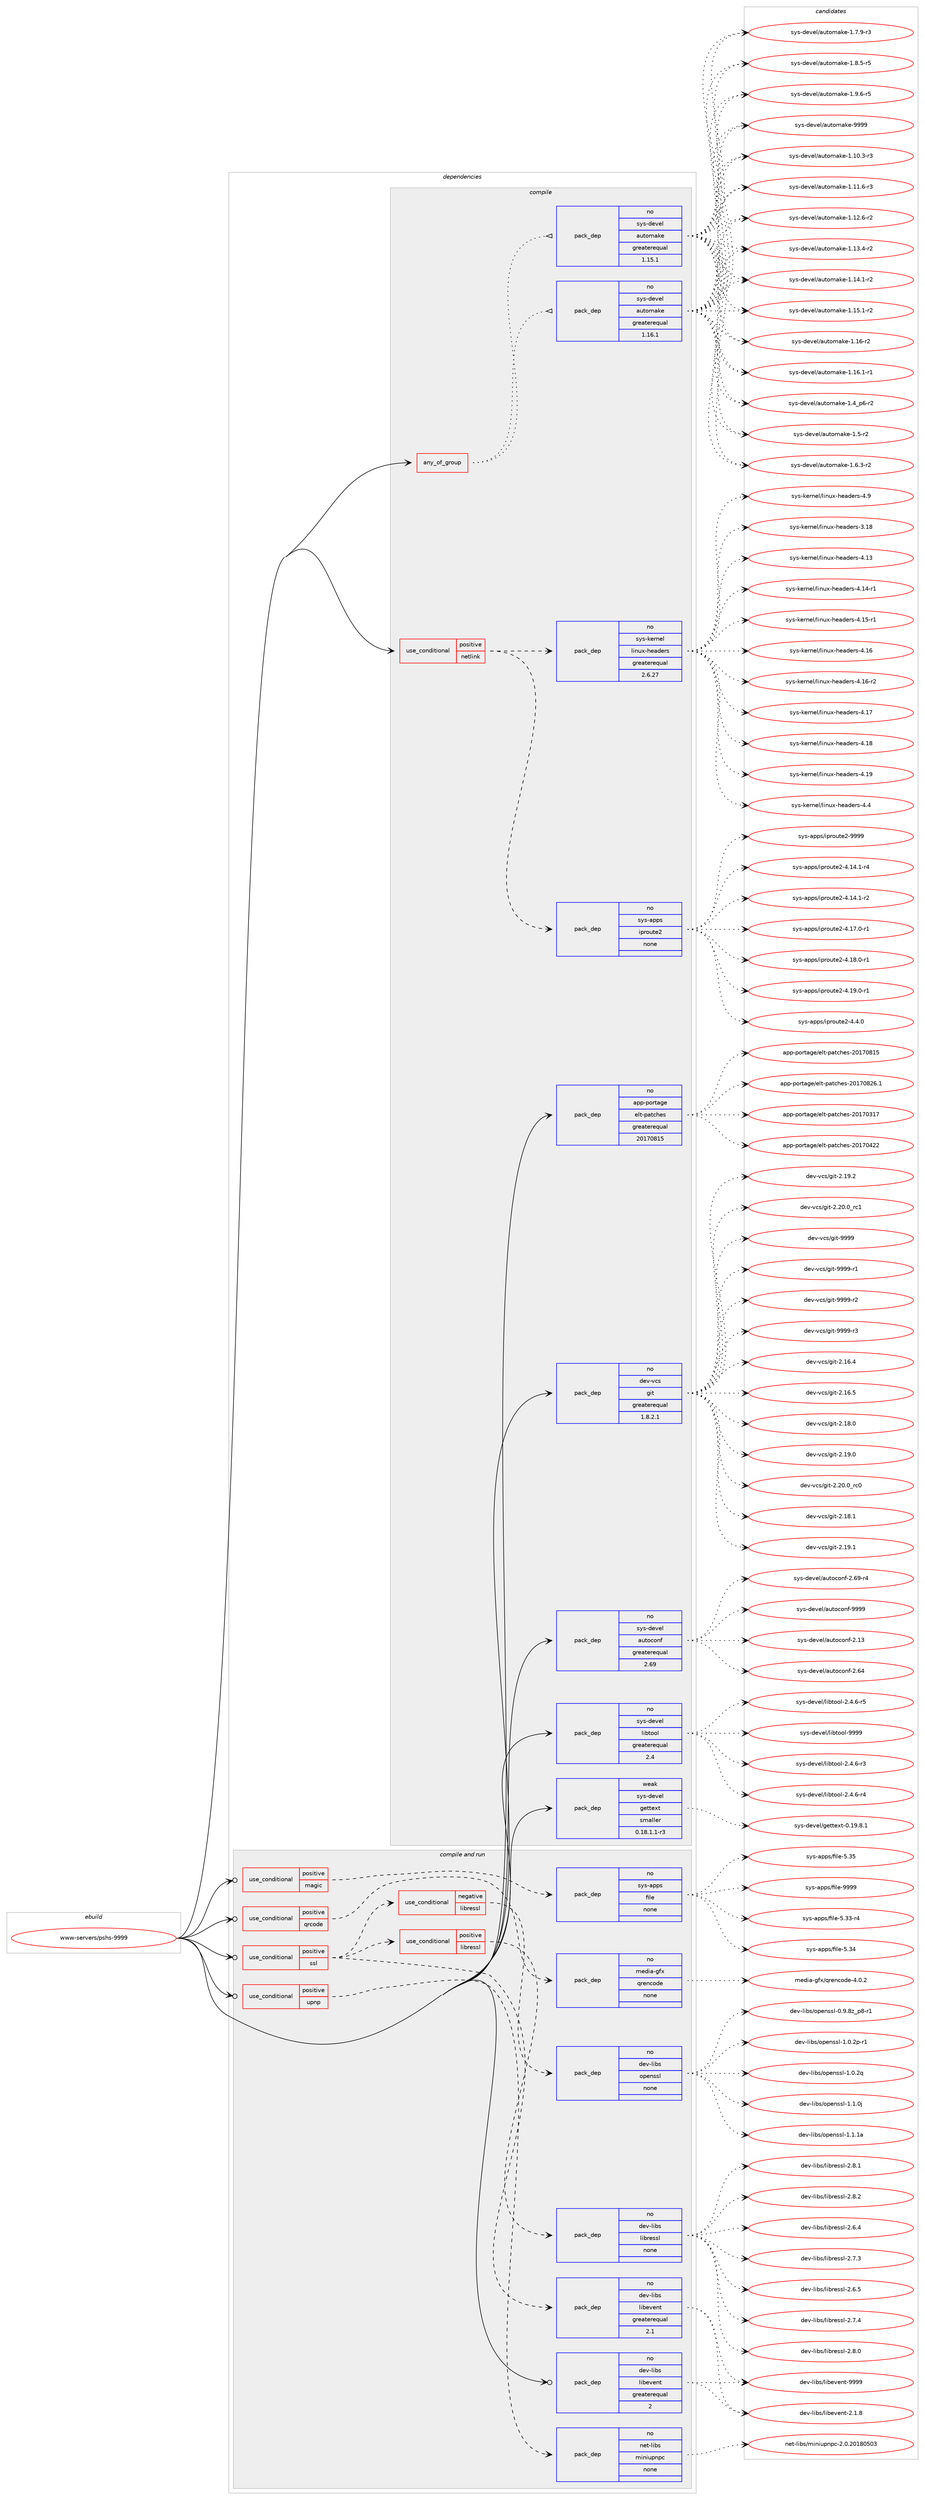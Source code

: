 digraph prolog {

# *************
# Graph options
# *************

newrank=true;
concentrate=true;
compound=true;
graph [rankdir=LR,fontname=Helvetica,fontsize=10,ranksep=1.5];#, ranksep=2.5, nodesep=0.2];
edge  [arrowhead=vee];
node  [fontname=Helvetica,fontsize=10];

# **********
# The ebuild
# **********

subgraph cluster_leftcol {
color=gray;
rank=same;
label=<<i>ebuild</i>>;
id [label="www-servers/pshs-9999", color=red, width=4, href="../www-servers/pshs-9999.svg"];
}

# ****************
# The dependencies
# ****************

subgraph cluster_midcol {
color=gray;
label=<<i>dependencies</i>>;
subgraph cluster_compile {
fillcolor="#eeeeee";
style=filled;
label=<<i>compile</i>>;
subgraph any194 {
dependency8363 [label=<<TABLE BORDER="0" CELLBORDER="1" CELLSPACING="0" CELLPADDING="4"><TR><TD CELLPADDING="10">any_of_group</TD></TR></TABLE>>, shape=none, color=red];subgraph pack6597 {
dependency8364 [label=<<TABLE BORDER="0" CELLBORDER="1" CELLSPACING="0" CELLPADDING="4" WIDTH="220"><TR><TD ROWSPAN="6" CELLPADDING="30">pack_dep</TD></TR><TR><TD WIDTH="110">no</TD></TR><TR><TD>sys-devel</TD></TR><TR><TD>automake</TD></TR><TR><TD>greaterequal</TD></TR><TR><TD>1.16.1</TD></TR></TABLE>>, shape=none, color=blue];
}
dependency8363:e -> dependency8364:w [weight=20,style="dotted",arrowhead="oinv"];
subgraph pack6598 {
dependency8365 [label=<<TABLE BORDER="0" CELLBORDER="1" CELLSPACING="0" CELLPADDING="4" WIDTH="220"><TR><TD ROWSPAN="6" CELLPADDING="30">pack_dep</TD></TR><TR><TD WIDTH="110">no</TD></TR><TR><TD>sys-devel</TD></TR><TR><TD>automake</TD></TR><TR><TD>greaterequal</TD></TR><TR><TD>1.15.1</TD></TR></TABLE>>, shape=none, color=blue];
}
dependency8363:e -> dependency8365:w [weight=20,style="dotted",arrowhead="oinv"];
}
id:e -> dependency8363:w [weight=20,style="solid",arrowhead="vee"];
subgraph cond1563 {
dependency8366 [label=<<TABLE BORDER="0" CELLBORDER="1" CELLSPACING="0" CELLPADDING="4"><TR><TD ROWSPAN="3" CELLPADDING="10">use_conditional</TD></TR><TR><TD>positive</TD></TR><TR><TD>netlink</TD></TR></TABLE>>, shape=none, color=red];
subgraph pack6599 {
dependency8367 [label=<<TABLE BORDER="0" CELLBORDER="1" CELLSPACING="0" CELLPADDING="4" WIDTH="220"><TR><TD ROWSPAN="6" CELLPADDING="30">pack_dep</TD></TR><TR><TD WIDTH="110">no</TD></TR><TR><TD>sys-apps</TD></TR><TR><TD>iproute2</TD></TR><TR><TD>none</TD></TR><TR><TD></TD></TR></TABLE>>, shape=none, color=blue];
}
dependency8366:e -> dependency8367:w [weight=20,style="dashed",arrowhead="vee"];
subgraph pack6600 {
dependency8368 [label=<<TABLE BORDER="0" CELLBORDER="1" CELLSPACING="0" CELLPADDING="4" WIDTH="220"><TR><TD ROWSPAN="6" CELLPADDING="30">pack_dep</TD></TR><TR><TD WIDTH="110">no</TD></TR><TR><TD>sys-kernel</TD></TR><TR><TD>linux-headers</TD></TR><TR><TD>greaterequal</TD></TR><TR><TD>2.6.27</TD></TR></TABLE>>, shape=none, color=blue];
}
dependency8366:e -> dependency8368:w [weight=20,style="dashed",arrowhead="vee"];
}
id:e -> dependency8366:w [weight=20,style="solid",arrowhead="vee"];
subgraph pack6601 {
dependency8369 [label=<<TABLE BORDER="0" CELLBORDER="1" CELLSPACING="0" CELLPADDING="4" WIDTH="220"><TR><TD ROWSPAN="6" CELLPADDING="30">pack_dep</TD></TR><TR><TD WIDTH="110">no</TD></TR><TR><TD>app-portage</TD></TR><TR><TD>elt-patches</TD></TR><TR><TD>greaterequal</TD></TR><TR><TD>20170815</TD></TR></TABLE>>, shape=none, color=blue];
}
id:e -> dependency8369:w [weight=20,style="solid",arrowhead="vee"];
subgraph pack6602 {
dependency8370 [label=<<TABLE BORDER="0" CELLBORDER="1" CELLSPACING="0" CELLPADDING="4" WIDTH="220"><TR><TD ROWSPAN="6" CELLPADDING="30">pack_dep</TD></TR><TR><TD WIDTH="110">no</TD></TR><TR><TD>dev-vcs</TD></TR><TR><TD>git</TD></TR><TR><TD>greaterequal</TD></TR><TR><TD>1.8.2.1</TD></TR></TABLE>>, shape=none, color=blue];
}
id:e -> dependency8370:w [weight=20,style="solid",arrowhead="vee"];
subgraph pack6603 {
dependency8371 [label=<<TABLE BORDER="0" CELLBORDER="1" CELLSPACING="0" CELLPADDING="4" WIDTH="220"><TR><TD ROWSPAN="6" CELLPADDING="30">pack_dep</TD></TR><TR><TD WIDTH="110">no</TD></TR><TR><TD>sys-devel</TD></TR><TR><TD>autoconf</TD></TR><TR><TD>greaterequal</TD></TR><TR><TD>2.69</TD></TR></TABLE>>, shape=none, color=blue];
}
id:e -> dependency8371:w [weight=20,style="solid",arrowhead="vee"];
subgraph pack6604 {
dependency8372 [label=<<TABLE BORDER="0" CELLBORDER="1" CELLSPACING="0" CELLPADDING="4" WIDTH="220"><TR><TD ROWSPAN="6" CELLPADDING="30">pack_dep</TD></TR><TR><TD WIDTH="110">no</TD></TR><TR><TD>sys-devel</TD></TR><TR><TD>libtool</TD></TR><TR><TD>greaterequal</TD></TR><TR><TD>2.4</TD></TR></TABLE>>, shape=none, color=blue];
}
id:e -> dependency8372:w [weight=20,style="solid",arrowhead="vee"];
subgraph pack6605 {
dependency8373 [label=<<TABLE BORDER="0" CELLBORDER="1" CELLSPACING="0" CELLPADDING="4" WIDTH="220"><TR><TD ROWSPAN="6" CELLPADDING="30">pack_dep</TD></TR><TR><TD WIDTH="110">weak</TD></TR><TR><TD>sys-devel</TD></TR><TR><TD>gettext</TD></TR><TR><TD>smaller</TD></TR><TR><TD>0.18.1.1-r3</TD></TR></TABLE>>, shape=none, color=blue];
}
id:e -> dependency8373:w [weight=20,style="solid",arrowhead="vee"];
}
subgraph cluster_compileandrun {
fillcolor="#eeeeee";
style=filled;
label=<<i>compile and run</i>>;
subgraph cond1564 {
dependency8374 [label=<<TABLE BORDER="0" CELLBORDER="1" CELLSPACING="0" CELLPADDING="4"><TR><TD ROWSPAN="3" CELLPADDING="10">use_conditional</TD></TR><TR><TD>positive</TD></TR><TR><TD>magic</TD></TR></TABLE>>, shape=none, color=red];
subgraph pack6606 {
dependency8375 [label=<<TABLE BORDER="0" CELLBORDER="1" CELLSPACING="0" CELLPADDING="4" WIDTH="220"><TR><TD ROWSPAN="6" CELLPADDING="30">pack_dep</TD></TR><TR><TD WIDTH="110">no</TD></TR><TR><TD>sys-apps</TD></TR><TR><TD>file</TD></TR><TR><TD>none</TD></TR><TR><TD></TD></TR></TABLE>>, shape=none, color=blue];
}
dependency8374:e -> dependency8375:w [weight=20,style="dashed",arrowhead="vee"];
}
id:e -> dependency8374:w [weight=20,style="solid",arrowhead="odotvee"];
subgraph cond1565 {
dependency8376 [label=<<TABLE BORDER="0" CELLBORDER="1" CELLSPACING="0" CELLPADDING="4"><TR><TD ROWSPAN="3" CELLPADDING="10">use_conditional</TD></TR><TR><TD>positive</TD></TR><TR><TD>qrcode</TD></TR></TABLE>>, shape=none, color=red];
subgraph pack6607 {
dependency8377 [label=<<TABLE BORDER="0" CELLBORDER="1" CELLSPACING="0" CELLPADDING="4" WIDTH="220"><TR><TD ROWSPAN="6" CELLPADDING="30">pack_dep</TD></TR><TR><TD WIDTH="110">no</TD></TR><TR><TD>media-gfx</TD></TR><TR><TD>qrencode</TD></TR><TR><TD>none</TD></TR><TR><TD></TD></TR></TABLE>>, shape=none, color=blue];
}
dependency8376:e -> dependency8377:w [weight=20,style="dashed",arrowhead="vee"];
}
id:e -> dependency8376:w [weight=20,style="solid",arrowhead="odotvee"];
subgraph cond1566 {
dependency8378 [label=<<TABLE BORDER="0" CELLBORDER="1" CELLSPACING="0" CELLPADDING="4"><TR><TD ROWSPAN="3" CELLPADDING="10">use_conditional</TD></TR><TR><TD>positive</TD></TR><TR><TD>ssl</TD></TR></TABLE>>, shape=none, color=red];
subgraph pack6608 {
dependency8379 [label=<<TABLE BORDER="0" CELLBORDER="1" CELLSPACING="0" CELLPADDING="4" WIDTH="220"><TR><TD ROWSPAN="6" CELLPADDING="30">pack_dep</TD></TR><TR><TD WIDTH="110">no</TD></TR><TR><TD>dev-libs</TD></TR><TR><TD>libevent</TD></TR><TR><TD>greaterequal</TD></TR><TR><TD>2.1</TD></TR></TABLE>>, shape=none, color=blue];
}
dependency8378:e -> dependency8379:w [weight=20,style="dashed",arrowhead="vee"];
subgraph cond1567 {
dependency8380 [label=<<TABLE BORDER="0" CELLBORDER="1" CELLSPACING="0" CELLPADDING="4"><TR><TD ROWSPAN="3" CELLPADDING="10">use_conditional</TD></TR><TR><TD>negative</TD></TR><TR><TD>libressl</TD></TR></TABLE>>, shape=none, color=red];
subgraph pack6609 {
dependency8381 [label=<<TABLE BORDER="0" CELLBORDER="1" CELLSPACING="0" CELLPADDING="4" WIDTH="220"><TR><TD ROWSPAN="6" CELLPADDING="30">pack_dep</TD></TR><TR><TD WIDTH="110">no</TD></TR><TR><TD>dev-libs</TD></TR><TR><TD>openssl</TD></TR><TR><TD>none</TD></TR><TR><TD></TD></TR></TABLE>>, shape=none, color=blue];
}
dependency8380:e -> dependency8381:w [weight=20,style="dashed",arrowhead="vee"];
}
dependency8378:e -> dependency8380:w [weight=20,style="dashed",arrowhead="vee"];
subgraph cond1568 {
dependency8382 [label=<<TABLE BORDER="0" CELLBORDER="1" CELLSPACING="0" CELLPADDING="4"><TR><TD ROWSPAN="3" CELLPADDING="10">use_conditional</TD></TR><TR><TD>positive</TD></TR><TR><TD>libressl</TD></TR></TABLE>>, shape=none, color=red];
subgraph pack6610 {
dependency8383 [label=<<TABLE BORDER="0" CELLBORDER="1" CELLSPACING="0" CELLPADDING="4" WIDTH="220"><TR><TD ROWSPAN="6" CELLPADDING="30">pack_dep</TD></TR><TR><TD WIDTH="110">no</TD></TR><TR><TD>dev-libs</TD></TR><TR><TD>libressl</TD></TR><TR><TD>none</TD></TR><TR><TD></TD></TR></TABLE>>, shape=none, color=blue];
}
dependency8382:e -> dependency8383:w [weight=20,style="dashed",arrowhead="vee"];
}
dependency8378:e -> dependency8382:w [weight=20,style="dashed",arrowhead="vee"];
}
id:e -> dependency8378:w [weight=20,style="solid",arrowhead="odotvee"];
subgraph cond1569 {
dependency8384 [label=<<TABLE BORDER="0" CELLBORDER="1" CELLSPACING="0" CELLPADDING="4"><TR><TD ROWSPAN="3" CELLPADDING="10">use_conditional</TD></TR><TR><TD>positive</TD></TR><TR><TD>upnp</TD></TR></TABLE>>, shape=none, color=red];
subgraph pack6611 {
dependency8385 [label=<<TABLE BORDER="0" CELLBORDER="1" CELLSPACING="0" CELLPADDING="4" WIDTH="220"><TR><TD ROWSPAN="6" CELLPADDING="30">pack_dep</TD></TR><TR><TD WIDTH="110">no</TD></TR><TR><TD>net-libs</TD></TR><TR><TD>miniupnpc</TD></TR><TR><TD>none</TD></TR><TR><TD></TD></TR></TABLE>>, shape=none, color=blue];
}
dependency8384:e -> dependency8385:w [weight=20,style="dashed",arrowhead="vee"];
}
id:e -> dependency8384:w [weight=20,style="solid",arrowhead="odotvee"];
subgraph pack6612 {
dependency8386 [label=<<TABLE BORDER="0" CELLBORDER="1" CELLSPACING="0" CELLPADDING="4" WIDTH="220"><TR><TD ROWSPAN="6" CELLPADDING="30">pack_dep</TD></TR><TR><TD WIDTH="110">no</TD></TR><TR><TD>dev-libs</TD></TR><TR><TD>libevent</TD></TR><TR><TD>greaterequal</TD></TR><TR><TD>2</TD></TR></TABLE>>, shape=none, color=blue];
}
id:e -> dependency8386:w [weight=20,style="solid",arrowhead="odotvee"];
}
subgraph cluster_run {
fillcolor="#eeeeee";
style=filled;
label=<<i>run</i>>;
}
}

# **************
# The candidates
# **************

subgraph cluster_choices {
rank=same;
color=gray;
label=<<i>candidates</i>>;

subgraph choice6597 {
color=black;
nodesep=1;
choice11512111545100101118101108479711711611110997107101454946494846514511451 [label="sys-devel/automake-1.10.3-r3", color=red, width=4,href="../sys-devel/automake-1.10.3-r3.svg"];
choice11512111545100101118101108479711711611110997107101454946494946544511451 [label="sys-devel/automake-1.11.6-r3", color=red, width=4,href="../sys-devel/automake-1.11.6-r3.svg"];
choice11512111545100101118101108479711711611110997107101454946495046544511450 [label="sys-devel/automake-1.12.6-r2", color=red, width=4,href="../sys-devel/automake-1.12.6-r2.svg"];
choice11512111545100101118101108479711711611110997107101454946495146524511450 [label="sys-devel/automake-1.13.4-r2", color=red, width=4,href="../sys-devel/automake-1.13.4-r2.svg"];
choice11512111545100101118101108479711711611110997107101454946495246494511450 [label="sys-devel/automake-1.14.1-r2", color=red, width=4,href="../sys-devel/automake-1.14.1-r2.svg"];
choice11512111545100101118101108479711711611110997107101454946495346494511450 [label="sys-devel/automake-1.15.1-r2", color=red, width=4,href="../sys-devel/automake-1.15.1-r2.svg"];
choice1151211154510010111810110847971171161111099710710145494649544511450 [label="sys-devel/automake-1.16-r2", color=red, width=4,href="../sys-devel/automake-1.16-r2.svg"];
choice11512111545100101118101108479711711611110997107101454946495446494511449 [label="sys-devel/automake-1.16.1-r1", color=red, width=4,href="../sys-devel/automake-1.16.1-r1.svg"];
choice115121115451001011181011084797117116111109971071014549465295112544511450 [label="sys-devel/automake-1.4_p6-r2", color=red, width=4,href="../sys-devel/automake-1.4_p6-r2.svg"];
choice11512111545100101118101108479711711611110997107101454946534511450 [label="sys-devel/automake-1.5-r2", color=red, width=4,href="../sys-devel/automake-1.5-r2.svg"];
choice115121115451001011181011084797117116111109971071014549465446514511450 [label="sys-devel/automake-1.6.3-r2", color=red, width=4,href="../sys-devel/automake-1.6.3-r2.svg"];
choice115121115451001011181011084797117116111109971071014549465546574511451 [label="sys-devel/automake-1.7.9-r3", color=red, width=4,href="../sys-devel/automake-1.7.9-r3.svg"];
choice115121115451001011181011084797117116111109971071014549465646534511453 [label="sys-devel/automake-1.8.5-r5", color=red, width=4,href="../sys-devel/automake-1.8.5-r5.svg"];
choice115121115451001011181011084797117116111109971071014549465746544511453 [label="sys-devel/automake-1.9.6-r5", color=red, width=4,href="../sys-devel/automake-1.9.6-r5.svg"];
choice115121115451001011181011084797117116111109971071014557575757 [label="sys-devel/automake-9999", color=red, width=4,href="../sys-devel/automake-9999.svg"];
dependency8364:e -> choice11512111545100101118101108479711711611110997107101454946494846514511451:w [style=dotted,weight="100"];
dependency8364:e -> choice11512111545100101118101108479711711611110997107101454946494946544511451:w [style=dotted,weight="100"];
dependency8364:e -> choice11512111545100101118101108479711711611110997107101454946495046544511450:w [style=dotted,weight="100"];
dependency8364:e -> choice11512111545100101118101108479711711611110997107101454946495146524511450:w [style=dotted,weight="100"];
dependency8364:e -> choice11512111545100101118101108479711711611110997107101454946495246494511450:w [style=dotted,weight="100"];
dependency8364:e -> choice11512111545100101118101108479711711611110997107101454946495346494511450:w [style=dotted,weight="100"];
dependency8364:e -> choice1151211154510010111810110847971171161111099710710145494649544511450:w [style=dotted,weight="100"];
dependency8364:e -> choice11512111545100101118101108479711711611110997107101454946495446494511449:w [style=dotted,weight="100"];
dependency8364:e -> choice115121115451001011181011084797117116111109971071014549465295112544511450:w [style=dotted,weight="100"];
dependency8364:e -> choice11512111545100101118101108479711711611110997107101454946534511450:w [style=dotted,weight="100"];
dependency8364:e -> choice115121115451001011181011084797117116111109971071014549465446514511450:w [style=dotted,weight="100"];
dependency8364:e -> choice115121115451001011181011084797117116111109971071014549465546574511451:w [style=dotted,weight="100"];
dependency8364:e -> choice115121115451001011181011084797117116111109971071014549465646534511453:w [style=dotted,weight="100"];
dependency8364:e -> choice115121115451001011181011084797117116111109971071014549465746544511453:w [style=dotted,weight="100"];
dependency8364:e -> choice115121115451001011181011084797117116111109971071014557575757:w [style=dotted,weight="100"];
}
subgraph choice6598 {
color=black;
nodesep=1;
choice11512111545100101118101108479711711611110997107101454946494846514511451 [label="sys-devel/automake-1.10.3-r3", color=red, width=4,href="../sys-devel/automake-1.10.3-r3.svg"];
choice11512111545100101118101108479711711611110997107101454946494946544511451 [label="sys-devel/automake-1.11.6-r3", color=red, width=4,href="../sys-devel/automake-1.11.6-r3.svg"];
choice11512111545100101118101108479711711611110997107101454946495046544511450 [label="sys-devel/automake-1.12.6-r2", color=red, width=4,href="../sys-devel/automake-1.12.6-r2.svg"];
choice11512111545100101118101108479711711611110997107101454946495146524511450 [label="sys-devel/automake-1.13.4-r2", color=red, width=4,href="../sys-devel/automake-1.13.4-r2.svg"];
choice11512111545100101118101108479711711611110997107101454946495246494511450 [label="sys-devel/automake-1.14.1-r2", color=red, width=4,href="../sys-devel/automake-1.14.1-r2.svg"];
choice11512111545100101118101108479711711611110997107101454946495346494511450 [label="sys-devel/automake-1.15.1-r2", color=red, width=4,href="../sys-devel/automake-1.15.1-r2.svg"];
choice1151211154510010111810110847971171161111099710710145494649544511450 [label="sys-devel/automake-1.16-r2", color=red, width=4,href="../sys-devel/automake-1.16-r2.svg"];
choice11512111545100101118101108479711711611110997107101454946495446494511449 [label="sys-devel/automake-1.16.1-r1", color=red, width=4,href="../sys-devel/automake-1.16.1-r1.svg"];
choice115121115451001011181011084797117116111109971071014549465295112544511450 [label="sys-devel/automake-1.4_p6-r2", color=red, width=4,href="../sys-devel/automake-1.4_p6-r2.svg"];
choice11512111545100101118101108479711711611110997107101454946534511450 [label="sys-devel/automake-1.5-r2", color=red, width=4,href="../sys-devel/automake-1.5-r2.svg"];
choice115121115451001011181011084797117116111109971071014549465446514511450 [label="sys-devel/automake-1.6.3-r2", color=red, width=4,href="../sys-devel/automake-1.6.3-r2.svg"];
choice115121115451001011181011084797117116111109971071014549465546574511451 [label="sys-devel/automake-1.7.9-r3", color=red, width=4,href="../sys-devel/automake-1.7.9-r3.svg"];
choice115121115451001011181011084797117116111109971071014549465646534511453 [label="sys-devel/automake-1.8.5-r5", color=red, width=4,href="../sys-devel/automake-1.8.5-r5.svg"];
choice115121115451001011181011084797117116111109971071014549465746544511453 [label="sys-devel/automake-1.9.6-r5", color=red, width=4,href="../sys-devel/automake-1.9.6-r5.svg"];
choice115121115451001011181011084797117116111109971071014557575757 [label="sys-devel/automake-9999", color=red, width=4,href="../sys-devel/automake-9999.svg"];
dependency8365:e -> choice11512111545100101118101108479711711611110997107101454946494846514511451:w [style=dotted,weight="100"];
dependency8365:e -> choice11512111545100101118101108479711711611110997107101454946494946544511451:w [style=dotted,weight="100"];
dependency8365:e -> choice11512111545100101118101108479711711611110997107101454946495046544511450:w [style=dotted,weight="100"];
dependency8365:e -> choice11512111545100101118101108479711711611110997107101454946495146524511450:w [style=dotted,weight="100"];
dependency8365:e -> choice11512111545100101118101108479711711611110997107101454946495246494511450:w [style=dotted,weight="100"];
dependency8365:e -> choice11512111545100101118101108479711711611110997107101454946495346494511450:w [style=dotted,weight="100"];
dependency8365:e -> choice1151211154510010111810110847971171161111099710710145494649544511450:w [style=dotted,weight="100"];
dependency8365:e -> choice11512111545100101118101108479711711611110997107101454946495446494511449:w [style=dotted,weight="100"];
dependency8365:e -> choice115121115451001011181011084797117116111109971071014549465295112544511450:w [style=dotted,weight="100"];
dependency8365:e -> choice11512111545100101118101108479711711611110997107101454946534511450:w [style=dotted,weight="100"];
dependency8365:e -> choice115121115451001011181011084797117116111109971071014549465446514511450:w [style=dotted,weight="100"];
dependency8365:e -> choice115121115451001011181011084797117116111109971071014549465546574511451:w [style=dotted,weight="100"];
dependency8365:e -> choice115121115451001011181011084797117116111109971071014549465646534511453:w [style=dotted,weight="100"];
dependency8365:e -> choice115121115451001011181011084797117116111109971071014549465746544511453:w [style=dotted,weight="100"];
dependency8365:e -> choice115121115451001011181011084797117116111109971071014557575757:w [style=dotted,weight="100"];
}
subgraph choice6599 {
color=black;
nodesep=1;
choice11512111545971121121154710511211411111711610150455246495246494511452 [label="sys-apps/iproute2-4.14.1-r4", color=red, width=4,href="../sys-apps/iproute2-4.14.1-r4.svg"];
choice11512111545971121121154710511211411111711610150455246495246494511450 [label="sys-apps/iproute2-4.14.1-r2", color=red, width=4,href="../sys-apps/iproute2-4.14.1-r2.svg"];
choice11512111545971121121154710511211411111711610150455246495546484511449 [label="sys-apps/iproute2-4.17.0-r1", color=red, width=4,href="../sys-apps/iproute2-4.17.0-r1.svg"];
choice11512111545971121121154710511211411111711610150455246495646484511449 [label="sys-apps/iproute2-4.18.0-r1", color=red, width=4,href="../sys-apps/iproute2-4.18.0-r1.svg"];
choice11512111545971121121154710511211411111711610150455246495746484511449 [label="sys-apps/iproute2-4.19.0-r1", color=red, width=4,href="../sys-apps/iproute2-4.19.0-r1.svg"];
choice11512111545971121121154710511211411111711610150455246524648 [label="sys-apps/iproute2-4.4.0", color=red, width=4,href="../sys-apps/iproute2-4.4.0.svg"];
choice115121115459711211211547105112114111117116101504557575757 [label="sys-apps/iproute2-9999", color=red, width=4,href="../sys-apps/iproute2-9999.svg"];
dependency8367:e -> choice11512111545971121121154710511211411111711610150455246495246494511452:w [style=dotted,weight="100"];
dependency8367:e -> choice11512111545971121121154710511211411111711610150455246495246494511450:w [style=dotted,weight="100"];
dependency8367:e -> choice11512111545971121121154710511211411111711610150455246495546484511449:w [style=dotted,weight="100"];
dependency8367:e -> choice11512111545971121121154710511211411111711610150455246495646484511449:w [style=dotted,weight="100"];
dependency8367:e -> choice11512111545971121121154710511211411111711610150455246495746484511449:w [style=dotted,weight="100"];
dependency8367:e -> choice11512111545971121121154710511211411111711610150455246524648:w [style=dotted,weight="100"];
dependency8367:e -> choice115121115459711211211547105112114111117116101504557575757:w [style=dotted,weight="100"];
}
subgraph choice6600 {
color=black;
nodesep=1;
choice115121115451071011141101011084710810511011712045104101971001011141154551464956 [label="sys-kernel/linux-headers-3.18", color=red, width=4,href="../sys-kernel/linux-headers-3.18.svg"];
choice115121115451071011141101011084710810511011712045104101971001011141154552464951 [label="sys-kernel/linux-headers-4.13", color=red, width=4,href="../sys-kernel/linux-headers-4.13.svg"];
choice1151211154510710111411010110847108105110117120451041019710010111411545524649524511449 [label="sys-kernel/linux-headers-4.14-r1", color=red, width=4,href="../sys-kernel/linux-headers-4.14-r1.svg"];
choice1151211154510710111411010110847108105110117120451041019710010111411545524649534511449 [label="sys-kernel/linux-headers-4.15-r1", color=red, width=4,href="../sys-kernel/linux-headers-4.15-r1.svg"];
choice115121115451071011141101011084710810511011712045104101971001011141154552464954 [label="sys-kernel/linux-headers-4.16", color=red, width=4,href="../sys-kernel/linux-headers-4.16.svg"];
choice1151211154510710111411010110847108105110117120451041019710010111411545524649544511450 [label="sys-kernel/linux-headers-4.16-r2", color=red, width=4,href="../sys-kernel/linux-headers-4.16-r2.svg"];
choice115121115451071011141101011084710810511011712045104101971001011141154552464955 [label="sys-kernel/linux-headers-4.17", color=red, width=4,href="../sys-kernel/linux-headers-4.17.svg"];
choice115121115451071011141101011084710810511011712045104101971001011141154552464956 [label="sys-kernel/linux-headers-4.18", color=red, width=4,href="../sys-kernel/linux-headers-4.18.svg"];
choice115121115451071011141101011084710810511011712045104101971001011141154552464957 [label="sys-kernel/linux-headers-4.19", color=red, width=4,href="../sys-kernel/linux-headers-4.19.svg"];
choice1151211154510710111411010110847108105110117120451041019710010111411545524652 [label="sys-kernel/linux-headers-4.4", color=red, width=4,href="../sys-kernel/linux-headers-4.4.svg"];
choice1151211154510710111411010110847108105110117120451041019710010111411545524657 [label="sys-kernel/linux-headers-4.9", color=red, width=4,href="../sys-kernel/linux-headers-4.9.svg"];
dependency8368:e -> choice115121115451071011141101011084710810511011712045104101971001011141154551464956:w [style=dotted,weight="100"];
dependency8368:e -> choice115121115451071011141101011084710810511011712045104101971001011141154552464951:w [style=dotted,weight="100"];
dependency8368:e -> choice1151211154510710111411010110847108105110117120451041019710010111411545524649524511449:w [style=dotted,weight="100"];
dependency8368:e -> choice1151211154510710111411010110847108105110117120451041019710010111411545524649534511449:w [style=dotted,weight="100"];
dependency8368:e -> choice115121115451071011141101011084710810511011712045104101971001011141154552464954:w [style=dotted,weight="100"];
dependency8368:e -> choice1151211154510710111411010110847108105110117120451041019710010111411545524649544511450:w [style=dotted,weight="100"];
dependency8368:e -> choice115121115451071011141101011084710810511011712045104101971001011141154552464955:w [style=dotted,weight="100"];
dependency8368:e -> choice115121115451071011141101011084710810511011712045104101971001011141154552464956:w [style=dotted,weight="100"];
dependency8368:e -> choice115121115451071011141101011084710810511011712045104101971001011141154552464957:w [style=dotted,weight="100"];
dependency8368:e -> choice1151211154510710111411010110847108105110117120451041019710010111411545524652:w [style=dotted,weight="100"];
dependency8368:e -> choice1151211154510710111411010110847108105110117120451041019710010111411545524657:w [style=dotted,weight="100"];
}
subgraph choice6601 {
color=black;
nodesep=1;
choice97112112451121111141169710310147101108116451129711699104101115455048495548514955 [label="app-portage/elt-patches-20170317", color=red, width=4,href="../app-portage/elt-patches-20170317.svg"];
choice97112112451121111141169710310147101108116451129711699104101115455048495548525050 [label="app-portage/elt-patches-20170422", color=red, width=4,href="../app-portage/elt-patches-20170422.svg"];
choice97112112451121111141169710310147101108116451129711699104101115455048495548564953 [label="app-portage/elt-patches-20170815", color=red, width=4,href="../app-portage/elt-patches-20170815.svg"];
choice971121124511211111411697103101471011081164511297116991041011154550484955485650544649 [label="app-portage/elt-patches-20170826.1", color=red, width=4,href="../app-portage/elt-patches-20170826.1.svg"];
dependency8369:e -> choice97112112451121111141169710310147101108116451129711699104101115455048495548514955:w [style=dotted,weight="100"];
dependency8369:e -> choice97112112451121111141169710310147101108116451129711699104101115455048495548525050:w [style=dotted,weight="100"];
dependency8369:e -> choice97112112451121111141169710310147101108116451129711699104101115455048495548564953:w [style=dotted,weight="100"];
dependency8369:e -> choice971121124511211111411697103101471011081164511297116991041011154550484955485650544649:w [style=dotted,weight="100"];
}
subgraph choice6602 {
color=black;
nodesep=1;
choice10010111845118991154710310511645504649544652 [label="dev-vcs/git-2.16.4", color=red, width=4,href="../dev-vcs/git-2.16.4.svg"];
choice10010111845118991154710310511645504649544653 [label="dev-vcs/git-2.16.5", color=red, width=4,href="../dev-vcs/git-2.16.5.svg"];
choice10010111845118991154710310511645504649564648 [label="dev-vcs/git-2.18.0", color=red, width=4,href="../dev-vcs/git-2.18.0.svg"];
choice10010111845118991154710310511645504649574648 [label="dev-vcs/git-2.19.0", color=red, width=4,href="../dev-vcs/git-2.19.0.svg"];
choice10010111845118991154710310511645504650484648951149948 [label="dev-vcs/git-2.20.0_rc0", color=red, width=4,href="../dev-vcs/git-2.20.0_rc0.svg"];
choice10010111845118991154710310511645504649564649 [label="dev-vcs/git-2.18.1", color=red, width=4,href="../dev-vcs/git-2.18.1.svg"];
choice10010111845118991154710310511645504649574649 [label="dev-vcs/git-2.19.1", color=red, width=4,href="../dev-vcs/git-2.19.1.svg"];
choice10010111845118991154710310511645504649574650 [label="dev-vcs/git-2.19.2", color=red, width=4,href="../dev-vcs/git-2.19.2.svg"];
choice10010111845118991154710310511645504650484648951149949 [label="dev-vcs/git-2.20.0_rc1", color=red, width=4,href="../dev-vcs/git-2.20.0_rc1.svg"];
choice1001011184511899115471031051164557575757 [label="dev-vcs/git-9999", color=red, width=4,href="../dev-vcs/git-9999.svg"];
choice10010111845118991154710310511645575757574511449 [label="dev-vcs/git-9999-r1", color=red, width=4,href="../dev-vcs/git-9999-r1.svg"];
choice10010111845118991154710310511645575757574511450 [label="dev-vcs/git-9999-r2", color=red, width=4,href="../dev-vcs/git-9999-r2.svg"];
choice10010111845118991154710310511645575757574511451 [label="dev-vcs/git-9999-r3", color=red, width=4,href="../dev-vcs/git-9999-r3.svg"];
dependency8370:e -> choice10010111845118991154710310511645504649544652:w [style=dotted,weight="100"];
dependency8370:e -> choice10010111845118991154710310511645504649544653:w [style=dotted,weight="100"];
dependency8370:e -> choice10010111845118991154710310511645504649564648:w [style=dotted,weight="100"];
dependency8370:e -> choice10010111845118991154710310511645504649574648:w [style=dotted,weight="100"];
dependency8370:e -> choice10010111845118991154710310511645504650484648951149948:w [style=dotted,weight="100"];
dependency8370:e -> choice10010111845118991154710310511645504649564649:w [style=dotted,weight="100"];
dependency8370:e -> choice10010111845118991154710310511645504649574649:w [style=dotted,weight="100"];
dependency8370:e -> choice10010111845118991154710310511645504649574650:w [style=dotted,weight="100"];
dependency8370:e -> choice10010111845118991154710310511645504650484648951149949:w [style=dotted,weight="100"];
dependency8370:e -> choice1001011184511899115471031051164557575757:w [style=dotted,weight="100"];
dependency8370:e -> choice10010111845118991154710310511645575757574511449:w [style=dotted,weight="100"];
dependency8370:e -> choice10010111845118991154710310511645575757574511450:w [style=dotted,weight="100"];
dependency8370:e -> choice10010111845118991154710310511645575757574511451:w [style=dotted,weight="100"];
}
subgraph choice6603 {
color=black;
nodesep=1;
choice115121115451001011181011084797117116111991111101024550464951 [label="sys-devel/autoconf-2.13", color=red, width=4,href="../sys-devel/autoconf-2.13.svg"];
choice115121115451001011181011084797117116111991111101024550465452 [label="sys-devel/autoconf-2.64", color=red, width=4,href="../sys-devel/autoconf-2.64.svg"];
choice1151211154510010111810110847971171161119911111010245504654574511452 [label="sys-devel/autoconf-2.69-r4", color=red, width=4,href="../sys-devel/autoconf-2.69-r4.svg"];
choice115121115451001011181011084797117116111991111101024557575757 [label="sys-devel/autoconf-9999", color=red, width=4,href="../sys-devel/autoconf-9999.svg"];
dependency8371:e -> choice115121115451001011181011084797117116111991111101024550464951:w [style=dotted,weight="100"];
dependency8371:e -> choice115121115451001011181011084797117116111991111101024550465452:w [style=dotted,weight="100"];
dependency8371:e -> choice1151211154510010111810110847971171161119911111010245504654574511452:w [style=dotted,weight="100"];
dependency8371:e -> choice115121115451001011181011084797117116111991111101024557575757:w [style=dotted,weight="100"];
}
subgraph choice6604 {
color=black;
nodesep=1;
choice1151211154510010111810110847108105981161111111084550465246544511451 [label="sys-devel/libtool-2.4.6-r3", color=red, width=4,href="../sys-devel/libtool-2.4.6-r3.svg"];
choice1151211154510010111810110847108105981161111111084550465246544511452 [label="sys-devel/libtool-2.4.6-r4", color=red, width=4,href="../sys-devel/libtool-2.4.6-r4.svg"];
choice1151211154510010111810110847108105981161111111084550465246544511453 [label="sys-devel/libtool-2.4.6-r5", color=red, width=4,href="../sys-devel/libtool-2.4.6-r5.svg"];
choice1151211154510010111810110847108105981161111111084557575757 [label="sys-devel/libtool-9999", color=red, width=4,href="../sys-devel/libtool-9999.svg"];
dependency8372:e -> choice1151211154510010111810110847108105981161111111084550465246544511451:w [style=dotted,weight="100"];
dependency8372:e -> choice1151211154510010111810110847108105981161111111084550465246544511452:w [style=dotted,weight="100"];
dependency8372:e -> choice1151211154510010111810110847108105981161111111084550465246544511453:w [style=dotted,weight="100"];
dependency8372:e -> choice1151211154510010111810110847108105981161111111084557575757:w [style=dotted,weight="100"];
}
subgraph choice6605 {
color=black;
nodesep=1;
choice1151211154510010111810110847103101116116101120116454846495746564649 [label="sys-devel/gettext-0.19.8.1", color=red, width=4,href="../sys-devel/gettext-0.19.8.1.svg"];
dependency8373:e -> choice1151211154510010111810110847103101116116101120116454846495746564649:w [style=dotted,weight="100"];
}
subgraph choice6606 {
color=black;
nodesep=1;
choice11512111545971121121154710210510810145534651514511452 [label="sys-apps/file-5.33-r4", color=red, width=4,href="../sys-apps/file-5.33-r4.svg"];
choice1151211154597112112115471021051081014553465152 [label="sys-apps/file-5.34", color=red, width=4,href="../sys-apps/file-5.34.svg"];
choice1151211154597112112115471021051081014553465153 [label="sys-apps/file-5.35", color=red, width=4,href="../sys-apps/file-5.35.svg"];
choice1151211154597112112115471021051081014557575757 [label="sys-apps/file-9999", color=red, width=4,href="../sys-apps/file-9999.svg"];
dependency8375:e -> choice11512111545971121121154710210510810145534651514511452:w [style=dotted,weight="100"];
dependency8375:e -> choice1151211154597112112115471021051081014553465152:w [style=dotted,weight="100"];
dependency8375:e -> choice1151211154597112112115471021051081014553465153:w [style=dotted,weight="100"];
dependency8375:e -> choice1151211154597112112115471021051081014557575757:w [style=dotted,weight="100"];
}
subgraph choice6607 {
color=black;
nodesep=1;
choice10910110010597451031021204711311410111099111100101455246484650 [label="media-gfx/qrencode-4.0.2", color=red, width=4,href="../media-gfx/qrencode-4.0.2.svg"];
dependency8377:e -> choice10910110010597451031021204711311410111099111100101455246484650:w [style=dotted,weight="100"];
}
subgraph choice6608 {
color=black;
nodesep=1;
choice10010111845108105981154710810598101118101110116455046494656 [label="dev-libs/libevent-2.1.8", color=red, width=4,href="../dev-libs/libevent-2.1.8.svg"];
choice100101118451081059811547108105981011181011101164557575757 [label="dev-libs/libevent-9999", color=red, width=4,href="../dev-libs/libevent-9999.svg"];
dependency8379:e -> choice10010111845108105981154710810598101118101110116455046494656:w [style=dotted,weight="100"];
dependency8379:e -> choice100101118451081059811547108105981011181011101164557575757:w [style=dotted,weight="100"];
}
subgraph choice6609 {
color=black;
nodesep=1;
choice10010111845108105981154711111210111011511510845484657465612295112564511449 [label="dev-libs/openssl-0.9.8z_p8-r1", color=red, width=4,href="../dev-libs/openssl-0.9.8z_p8-r1.svg"];
choice1001011184510810598115471111121011101151151084549464846501124511449 [label="dev-libs/openssl-1.0.2p-r1", color=red, width=4,href="../dev-libs/openssl-1.0.2p-r1.svg"];
choice100101118451081059811547111112101110115115108454946484650113 [label="dev-libs/openssl-1.0.2q", color=red, width=4,href="../dev-libs/openssl-1.0.2q.svg"];
choice100101118451081059811547111112101110115115108454946494648106 [label="dev-libs/openssl-1.1.0j", color=red, width=4,href="../dev-libs/openssl-1.1.0j.svg"];
choice10010111845108105981154711111210111011511510845494649464997 [label="dev-libs/openssl-1.1.1a", color=red, width=4,href="../dev-libs/openssl-1.1.1a.svg"];
dependency8381:e -> choice10010111845108105981154711111210111011511510845484657465612295112564511449:w [style=dotted,weight="100"];
dependency8381:e -> choice1001011184510810598115471111121011101151151084549464846501124511449:w [style=dotted,weight="100"];
dependency8381:e -> choice100101118451081059811547111112101110115115108454946484650113:w [style=dotted,weight="100"];
dependency8381:e -> choice100101118451081059811547111112101110115115108454946494648106:w [style=dotted,weight="100"];
dependency8381:e -> choice10010111845108105981154711111210111011511510845494649464997:w [style=dotted,weight="100"];
}
subgraph choice6610 {
color=black;
nodesep=1;
choice10010111845108105981154710810598114101115115108455046544652 [label="dev-libs/libressl-2.6.4", color=red, width=4,href="../dev-libs/libressl-2.6.4.svg"];
choice10010111845108105981154710810598114101115115108455046554651 [label="dev-libs/libressl-2.7.3", color=red, width=4,href="../dev-libs/libressl-2.7.3.svg"];
choice10010111845108105981154710810598114101115115108455046544653 [label="dev-libs/libressl-2.6.5", color=red, width=4,href="../dev-libs/libressl-2.6.5.svg"];
choice10010111845108105981154710810598114101115115108455046554652 [label="dev-libs/libressl-2.7.4", color=red, width=4,href="../dev-libs/libressl-2.7.4.svg"];
choice10010111845108105981154710810598114101115115108455046564648 [label="dev-libs/libressl-2.8.0", color=red, width=4,href="../dev-libs/libressl-2.8.0.svg"];
choice10010111845108105981154710810598114101115115108455046564649 [label="dev-libs/libressl-2.8.1", color=red, width=4,href="../dev-libs/libressl-2.8.1.svg"];
choice10010111845108105981154710810598114101115115108455046564650 [label="dev-libs/libressl-2.8.2", color=red, width=4,href="../dev-libs/libressl-2.8.2.svg"];
dependency8383:e -> choice10010111845108105981154710810598114101115115108455046544652:w [style=dotted,weight="100"];
dependency8383:e -> choice10010111845108105981154710810598114101115115108455046554651:w [style=dotted,weight="100"];
dependency8383:e -> choice10010111845108105981154710810598114101115115108455046544653:w [style=dotted,weight="100"];
dependency8383:e -> choice10010111845108105981154710810598114101115115108455046554652:w [style=dotted,weight="100"];
dependency8383:e -> choice10010111845108105981154710810598114101115115108455046564648:w [style=dotted,weight="100"];
dependency8383:e -> choice10010111845108105981154710810598114101115115108455046564649:w [style=dotted,weight="100"];
dependency8383:e -> choice10010111845108105981154710810598114101115115108455046564650:w [style=dotted,weight="100"];
}
subgraph choice6611 {
color=black;
nodesep=1;
choice1101011164510810598115471091051101051171121101129945504648465048495648534851 [label="net-libs/miniupnpc-2.0.20180503", color=red, width=4,href="../net-libs/miniupnpc-2.0.20180503.svg"];
dependency8385:e -> choice1101011164510810598115471091051101051171121101129945504648465048495648534851:w [style=dotted,weight="100"];
}
subgraph choice6612 {
color=black;
nodesep=1;
choice10010111845108105981154710810598101118101110116455046494656 [label="dev-libs/libevent-2.1.8", color=red, width=4,href="../dev-libs/libevent-2.1.8.svg"];
choice100101118451081059811547108105981011181011101164557575757 [label="dev-libs/libevent-9999", color=red, width=4,href="../dev-libs/libevent-9999.svg"];
dependency8386:e -> choice10010111845108105981154710810598101118101110116455046494656:w [style=dotted,weight="100"];
dependency8386:e -> choice100101118451081059811547108105981011181011101164557575757:w [style=dotted,weight="100"];
}
}

}
